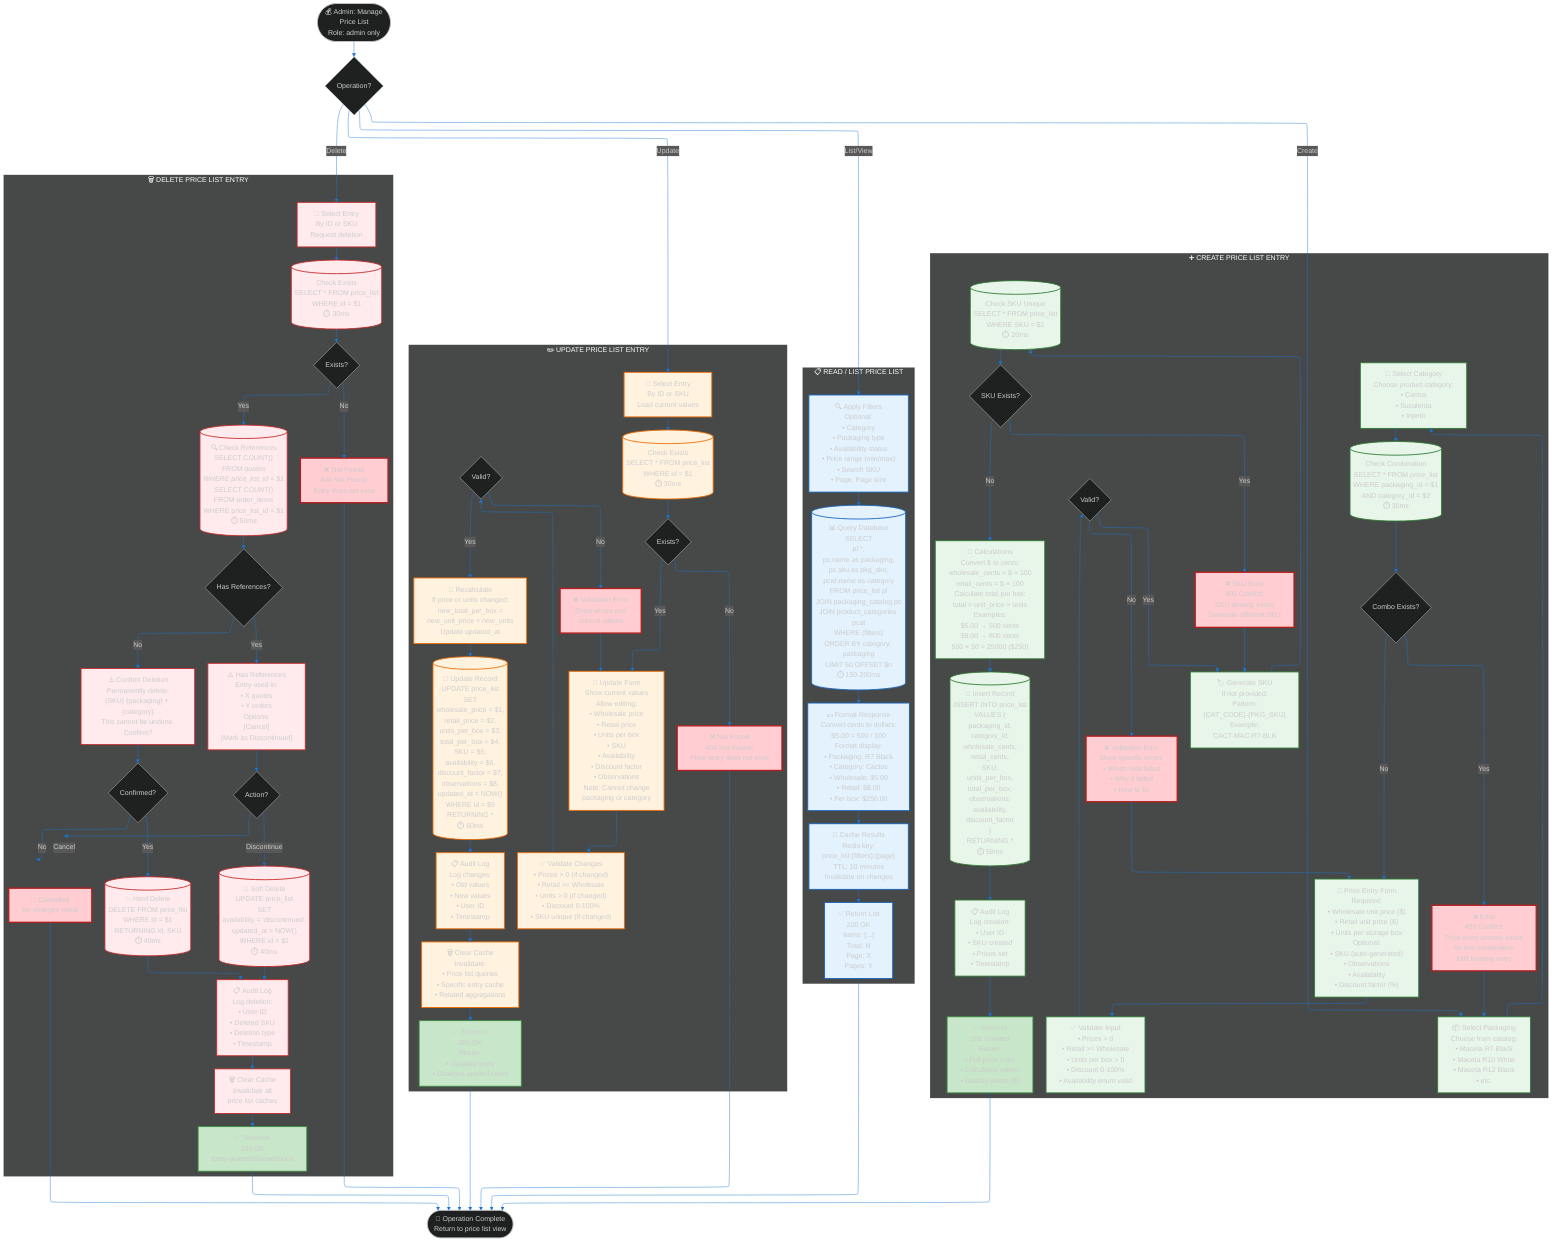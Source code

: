 ---
config:
  theme: dark
  themeVariables:
    primaryColor: '#E3F2FD'
    primaryTextColor: '#0D47A1'
    primaryBorderColor: '#2196F3'
    lineColor: '#1976D2'
    secondaryColor: '#F3E5F5'
    tertiaryColor: '#FFF3E0'
    noteBkgColor: '#FFFDE7'
    noteBorderColor: '#FBC02D'
  layout: elk
---
flowchart TB
    %% ═══════════════════════════════════════════════════════════════════════
    %% DEMETERDOCS - PRICE LIST MANAGEMENT
    %% ═══════════════════════════════════════════════════════════════════════
    %% Purpose: Detailed implementation of price list entry management
    %% Scope: CRUD operations combining packaging + category with pricing
    %% Detail: Complete validation, calculation, and constraint handling
    %% Updated: 2025-10-08 | Version: 1.0 | Mermaid v11.3.0+
    %% ═══════════════════════════════════════════════════════════════════════

    %% ═══════════════════════════════════════════════════════════════════════
    %% ENTRY POINT
    %% ═══════════════════════════════════════════════════════════════════════

    START@{ shape: stadium, label: "💰 Admin: Manage
    Price List
    Role: admin only" }

    SELECT_OP@{ shape: diamond, label: "Operation?" }

    %% ═══════════════════════════════════════════════════════════════════════
    %% CREATE FLOW
    %% ═══════════════════════════════════════════════════════════════════════

    subgraph CREATE_FLOW["➕ CREATE PRICE LIST ENTRY"]
        direction TB

        CREATE_SELECT_PKG@{ shape: rect, label: "📦 Select Packaging
        Choose from catalog:
        • Maceta R7 Black
        • Maceta R10 White
        • Maceta R12 Black
        • etc." }

        CREATE_SELECT_CAT@{ shape: rect, label: "🌵 Select Category
        Choose product category:
        • Cactus
        • Suculenta
        • Injerto" }

        CREATE_CHECK_COMBO@{ shape: cyl, label: "Check Combination
        SELECT * FROM price_list
        WHERE packaging_id = $1
        AND category_id = $2

        ⏱️ 30ms" }

        CREATE_COMBO_EXISTS@{ shape: diamond, label: "Combo Exists?" }

        CREATE_COMBO_ERROR@{ shape: rect, label: "❌ Error
        409 Conflict:
        Price entry already exists
        for this combination

        Edit existing entry" }

        CREATE_FORM@{ shape: rect, label: "📝 Price Entry Form
        Required:
        • Wholesale unit price ($)
        • Retail unit price ($)
        • Units per storage box

        Optional:
        • SKU (auto-generated)
        • Observations
        • Availability
        • Discount factor (%)" }

        CREATE_VALIDATE@{ shape: rect, label: "✅ Validate Input
        • Prices > 0
        • Retail >= Wholesale
        • Units per box > 0
        • Discount 0-100%
        • Availability enum valid" }

        CREATE_VALID@{ shape: diamond, label: "Valid?" }

        CREATE_VALIDATION_ERROR@{ shape: rect, label: "❌ Validation Error
        Show specific errors:
        • Which field failed
        • Why it failed
        • How to fix" }

        CREATE_GEN_SKU@{ shape: rect, label: "🏷️ Generate SKU
        If not provided:

        Pattern:
        {CAT_CODE}-{PKG_SKU}

        Example:
        CACT-MAC-R7-BLK" }

        CREATE_CHECK_SKU@{ shape: cyl, label: "Check SKU Unique
        SELECT * FROM price_list
        WHERE SKU = $1

        ⏱️ 20ms" }

        CREATE_SKU_EXISTS@{ shape: diamond, label: "SKU Exists?" }

        CREATE_SKU_ERROR@{ shape: rect, label: "❌ SKU Error
        409 Conflict:
        SKU already exists

        Generate different SKU" }

        CREATE_CALC@{ shape: rect, label: "🧮 Calculations
        Convert $ to cents:
        wholesale_cents = $ × 100
        retail_cents = $ × 100

        Calculate total per box:
        total = unit_price × units

        Examples:
        $5.00 → 500 cents
        $8.00 → 800 cents
        500 × 50 = 25000 ($250)" }

        CREATE_INSERT@{ shape: cyl, label: "💾 Insert Record
        INSERT INTO price_list
        VALUES (
          packaging_id,
          category_id,
          wholesale_cents,
          retail_cents,
          SKU,
          units_per_box,
          total_per_box,
          observations,
          availability,
          discount_factor
        )
        RETURNING *

        ⏱️ 50ms" }

        CREATE_AUDIT@{ shape: rect, label: "📋 Audit Log
        Log creation:
        • User ID
        • SKU created
        • Prices set
        • Timestamp" }

        CREATE_SUCCESS@{ shape: rect, label: "✅ Success
        201 Created
        Return:
        • Full price entry
        • Calculated values
        • Display prices ($)" }
    end

    %% ═══════════════════════════════════════════════════════════════════════
    %% READ FLOW
    %% ═══════════════════════════════════════════════════════════════════════

    subgraph READ_FLOW["📋 READ / LIST PRICE LIST"]
        direction TB

        READ_FILTERS@{ shape: rect, label: "🔍 Apply Filters
        Optional:
        • Category
        • Packaging type
        • Availability status
        • Price range (min/max)
        • Search SKU
        • Page, Page size" }

        READ_QUERY@{ shape: cyl, label: "📊 Query Database
        SELECT
        pl.*,
        pc.name as packaging,
        pc.sku as pkg_sku,
        pcat.name as category
        FROM price_list pl
        JOIN packaging_catalog pc
        JOIN product_categories pcat
        WHERE (filters)
        ORDER BY category, packaging
        LIMIT 50 OFFSET $n

        ⏱️ 150-200ms" }

        READ_FORMAT@{ shape: rect, label: "💵 Format Response
        Convert cents to dollars:
        $5.00 = 500 / 100

        Format display:
        • Packaging: R7 Black
        • Category: Cactus
        • Wholesale: $5.00
        • Retail: $8.00
        • Per box: $250.00" }

        READ_CACHE@{ shape: rect, label: "💾 Cache Results
        Redis key:
        price_list:{filters}:{page}

        TTL: 10 minutes

        Invalidate on changes" }

        READ_RESPONSE@{ shape: rect, label: "✅ Return List
        200 OK
        Items: [...]
        Total: N
        Page: X
        Pages: Y" }
    end

    %% ═══════════════════════════════════════════════════════════════════════
    %% UPDATE FLOW
    %% ═══════════════════════════════════════════════════════════════════════

    subgraph UPDATE_FLOW["✏️ UPDATE PRICE LIST ENTRY"]
        direction TB

        UPDATE_SELECT@{ shape: rect, label: "🎯 Select Entry
        By ID or SKU
        Load current values" }

        UPDATE_CHECK@{ shape: cyl, label: "Check Exists
        SELECT * FROM price_list
        WHERE id = $1

        ⏱️ 30ms" }

        UPDATE_EXISTS@{ shape: diamond, label: "Exists?" }

        UPDATE_NOT_FOUND@{ shape: rect, label: "❌ Not Found
        404 Not Found:
        Price entry does not exist" }

        UPDATE_FORM@{ shape: rect, label: "📝 Update Form
        Show current values
        Allow editing:
        • Wholesale price
        • Retail price
        • Units per box
        • SKU
        • Availability
        • Discount factor
        • Observations

        Note: Cannot change
        packaging or category" }

        UPDATE_VALIDATE@{ shape: rect, label: "✅ Validate Changes
        • Prices > 0 (if changed)
        • Retail >= Wholesale
        • Units > 0 (if changed)
        • Discount 0-100%
        • SKU unique (if changed)" }

        UPDATE_VALID@{ shape: diamond, label: "Valid?" }

        UPDATE_ERROR@{ shape: rect, label: "❌ Validation Error
        Show errors and
        current values" }

        UPDATE_RECALC@{ shape: rect, label: "🧮 Recalculate
        If price or units changed:

        new_total_per_box =
        new_unit_price × new_units

        Update updated_at" }

        UPDATE_EXECUTE@{ shape: cyl, label: "💾 Update Record
        UPDATE price_list
        SET
          wholesale_price = $1,
          retail_price = $2,
          units_per_box = $3,
          total_per_box = $4,
          SKU = $5,
          availability = $6,
          discount_factor = $7,
          observations = $8,
          updated_at = NOW()
        WHERE id = $9
        RETURNING *

        ⏱️ 60ms" }

        UPDATE_AUDIT@{ shape: rect, label: "📋 Audit Log
        Log changes:
        • Old values
        • New values
        • User ID
        • Timestamp" }

        UPDATE_CACHE_CLEAR@{ shape: rect, label: "🗑️ Clear Cache
        Invalidate:
        • Price list queries
        • Specific entry cache
        • Related aggregations" }

        UPDATE_SUCCESS@{ shape: rect, label: "✅ Success
        200 OK
        Return:
        • Updated entry
        • Changes applied count" }
    end

    %% ═══════════════════════════════════════════════════════════════════════
    %% DELETE FLOW
    %% ═══════════════════════════════════════════════════════════════════════

    subgraph DELETE_FLOW["🗑️ DELETE PRICE LIST ENTRY"]
        direction TB

        DELETE_SELECT@{ shape: rect, label: "🎯 Select Entry
        By ID or SKU
        Request deletion" }

        DELETE_CHECK@{ shape: cyl, label: "Check Exists
        SELECT * FROM price_list
        WHERE id = $1

        ⏱️ 30ms" }

        DELETE_EXISTS@{ shape: diamond, label: "Exists?" }

        DELETE_NOT_FOUND@{ shape: rect, label: "❌ Not Found
        404 Not Found:
        Entry does not exist" }

        DELETE_CHECK_REFS@{ shape: cyl, label: "🔍 Check References
        SELECT COUNT(*)
        FROM quotes
        WHERE price_list_id = $1

        SELECT COUNT(*)
        FROM order_items
        WHERE price_list_id = $1

        ⏱️ 50ms" }

        DELETE_HAS_REFS@{ shape: diamond, label: "Has References?" }

        DELETE_CONFIRM_SOFT@{ shape: rect, label: "⚠️ Has References
        Entry used in:
        • X quotes
        • Y orders

        Options:
        [Cancel]
        [Mark as Discontinued]" }

        DELETE_ACTION@{ shape: diamond, label: "Action?" }

        DELETE_CANCEL@{ shape: rect, label: "🚫 Cancelled
        No changes made" }

        DELETE_SOFT@{ shape: cyl, label: "📝 Soft Delete
        UPDATE price_list
        SET
          availability = 'discontinued',
          updated_at = NOW()
        WHERE id = $1

        ⏱️ 40ms" }

        DELETE_CONFIRM_HARD@{ shape: rect, label: "⚠️ Confirm Deletion
        Permanently delete:
        {SKU} {packaging} + {category}

        This cannot be undone.

        Confirm?" }

        DELETE_CONFIRMED@{ shape: diamond, label: "Confirmed?" }

        DELETE_EXECUTE@{ shape: cyl, label: "💥 Hard Delete
        DELETE FROM price_list
        WHERE id = $1
        RETURNING id, SKU

        ⏱️ 40ms" }

        DELETE_AUDIT@{ shape: rect, label: "📋 Audit Log
        Log deletion:
        • User ID
        • Deleted SKU
        • Deletion type
        • Timestamp" }

        DELETE_CACHE_CLEAR@{ shape: rect, label: "🗑️ Clear Cache
        Invalidate all
        price list caches" }

        DELETE_SUCCESS@{ shape: rect, label: "✅ Success
        200 OK
        Entry deleted/discontinued" }
    end

    %% ═══════════════════════════════════════════════════════════════════════
    %% END STATE
    %% ═══════════════════════════════════════════════════════════════════════

    END_STATE@{ shape: stadium, label: "🏁 Operation Complete
    Return to price list view" }

    %% ═══════════════════════════════════════════════════════════════════════
    %% CONNECTIONS - MAIN FLOW
    %% ═══════════════════════════════════════════════════════════════════════

    START --> SELECT_OP

    SELECT_OP -->|Create| CREATE_SELECT_PKG
    SELECT_OP -->|List/View| READ_FILTERS
    SELECT_OP -->|Update| UPDATE_SELECT
    SELECT_OP -->|Delete| DELETE_SELECT

    %% ═══════════════════════════════════════════════════════════════════════
    %% CONNECTIONS - CREATE FLOW
    %% ═══════════════════════════════════════════════════════════════════════

    CREATE_SELECT_PKG --> CREATE_SELECT_CAT
    CREATE_SELECT_CAT --> CREATE_CHECK_COMBO

    CREATE_CHECK_COMBO --> CREATE_COMBO_EXISTS

    CREATE_COMBO_EXISTS -->|Yes| CREATE_COMBO_ERROR
    CREATE_COMBO_EXISTS -->|No| CREATE_FORM

    CREATE_COMBO_ERROR --> CREATE_SELECT_PKG

    CREATE_FORM --> CREATE_VALIDATE
    CREATE_VALIDATE --> CREATE_VALID

    CREATE_VALID -->|No| CREATE_VALIDATION_ERROR
    CREATE_VALID -->|Yes| CREATE_GEN_SKU

    CREATE_VALIDATION_ERROR --> CREATE_FORM

    CREATE_GEN_SKU --> CREATE_CHECK_SKU
    CREATE_CHECK_SKU --> CREATE_SKU_EXISTS

    CREATE_SKU_EXISTS -->|Yes| CREATE_SKU_ERROR
    CREATE_SKU_EXISTS -->|No| CREATE_CALC

    CREATE_SKU_ERROR --> CREATE_GEN_SKU

    CREATE_CALC --> CREATE_INSERT
    CREATE_INSERT --> CREATE_AUDIT
    CREATE_AUDIT --> CREATE_SUCCESS
    CREATE_SUCCESS --> END_STATE

    %% ═══════════════════════════════════════════════════════════════════════
    %% CONNECTIONS - READ FLOW
    %% ═══════════════════════════════════════════════════════════════════════

    READ_FILTERS --> READ_QUERY
    READ_QUERY --> READ_FORMAT
    READ_FORMAT --> READ_CACHE
    READ_CACHE --> READ_RESPONSE
    READ_RESPONSE --> END_STATE

    %% ═══════════════════════════════════════════════════════════════════════
    %% CONNECTIONS - UPDATE FLOW
    %% ═══════════════════════════════════════════════════════════════════════

    UPDATE_SELECT --> UPDATE_CHECK
    UPDATE_CHECK --> UPDATE_EXISTS

    UPDATE_EXISTS -->|No| UPDATE_NOT_FOUND
    UPDATE_EXISTS -->|Yes| UPDATE_FORM

    UPDATE_NOT_FOUND --> END_STATE

    UPDATE_FORM --> UPDATE_VALIDATE
    UPDATE_VALIDATE --> UPDATE_VALID

    UPDATE_VALID -->|No| UPDATE_ERROR
    UPDATE_VALID -->|Yes| UPDATE_RECALC

    UPDATE_ERROR --> UPDATE_FORM

    UPDATE_RECALC --> UPDATE_EXECUTE
    UPDATE_EXECUTE --> UPDATE_AUDIT
    UPDATE_AUDIT --> UPDATE_CACHE_CLEAR
    UPDATE_CACHE_CLEAR --> UPDATE_SUCCESS
    UPDATE_SUCCESS --> END_STATE

    %% ═══════════════════════════════════════════════════════════════════════
    %% CONNECTIONS - DELETE FLOW
    %% ═══════════════════════════════════════════════════════════════════════

    DELETE_SELECT --> DELETE_CHECK
    DELETE_CHECK --> DELETE_EXISTS

    DELETE_EXISTS -->|No| DELETE_NOT_FOUND
    DELETE_EXISTS -->|Yes| DELETE_CHECK_REFS

    DELETE_NOT_FOUND --> END_STATE

    DELETE_CHECK_REFS --> DELETE_HAS_REFS

    DELETE_HAS_REFS -->|Yes| DELETE_CONFIRM_SOFT
    DELETE_HAS_REFS -->|No| DELETE_CONFIRM_HARD

    DELETE_CONFIRM_SOFT --> DELETE_ACTION

    DELETE_ACTION -->|Cancel| DELETE_CANCEL
    DELETE_ACTION -->|Discontinue| DELETE_SOFT

    DELETE_CANCEL --> END_STATE

    DELETE_SOFT --> DELETE_AUDIT

    DELETE_CONFIRM_HARD --> DELETE_CONFIRMED

    DELETE_CONFIRMED -->|No| DELETE_CANCEL
    DELETE_CONFIRMED -->|Yes| DELETE_EXECUTE

    DELETE_EXECUTE --> DELETE_AUDIT

    DELETE_AUDIT --> DELETE_CACHE_CLEAR
    DELETE_CACHE_CLEAR --> DELETE_SUCCESS
    DELETE_SUCCESS --> END_STATE

    %% ═══════════════════════════════════════════════════════════════════════
    %% STYLING
    %% ═══════════════════════════════════════════════════════════════════════

    classDef createStyle fill:#E8F5E9,stroke:#2E7D32,stroke-width:2px
    classDef readStyle fill:#E3F2FD,stroke:#1565C0,stroke-width:2px
    classDef updateStyle fill:#FFF3E0,stroke:#EF6C00,stroke-width:2px
    classDef deleteStyle fill:#FFEBEE,stroke:#C62828,stroke-width:2px
    classDef errorStyle fill:#FFCDD2,stroke:#B71C1C,stroke-width:3px
    classDef successStyle fill:#C8E6C9,stroke:#388E3C,stroke-width:2px

    class CREATE_SELECT_PKG,CREATE_SELECT_CAT,CREATE_CHECK_COMBO,CREATE_FORM,CREATE_VALIDATE,CREATE_GEN_SKU,CREATE_CHECK_SKU,CREATE_CALC,CREATE_INSERT,CREATE_AUDIT createStyle
    class CREATE_SUCCESS,UPDATE_SUCCESS,DELETE_SUCCESS successStyle
    class CREATE_COMBO_ERROR,CREATE_VALIDATION_ERROR,CREATE_SKU_ERROR,UPDATE_NOT_FOUND,UPDATE_ERROR,DELETE_NOT_FOUND,DELETE_CANCEL errorStyle

    class READ_FILTERS,READ_QUERY,READ_FORMAT,READ_CACHE,READ_RESPONSE readStyle

    class UPDATE_SELECT,UPDATE_CHECK,UPDATE_FORM,UPDATE_VALIDATE,UPDATE_RECALC,UPDATE_EXECUTE,UPDATE_AUDIT,UPDATE_CACHE_CLEAR updateStyle

    class DELETE_SELECT,DELETE_CHECK,DELETE_CHECK_REFS,DELETE_CONFIRM_SOFT,DELETE_CONFIRM_HARD,DELETE_SOFT,DELETE_EXECUTE,DELETE_AUDIT,DELETE_CACHE_CLEAR deleteStyle